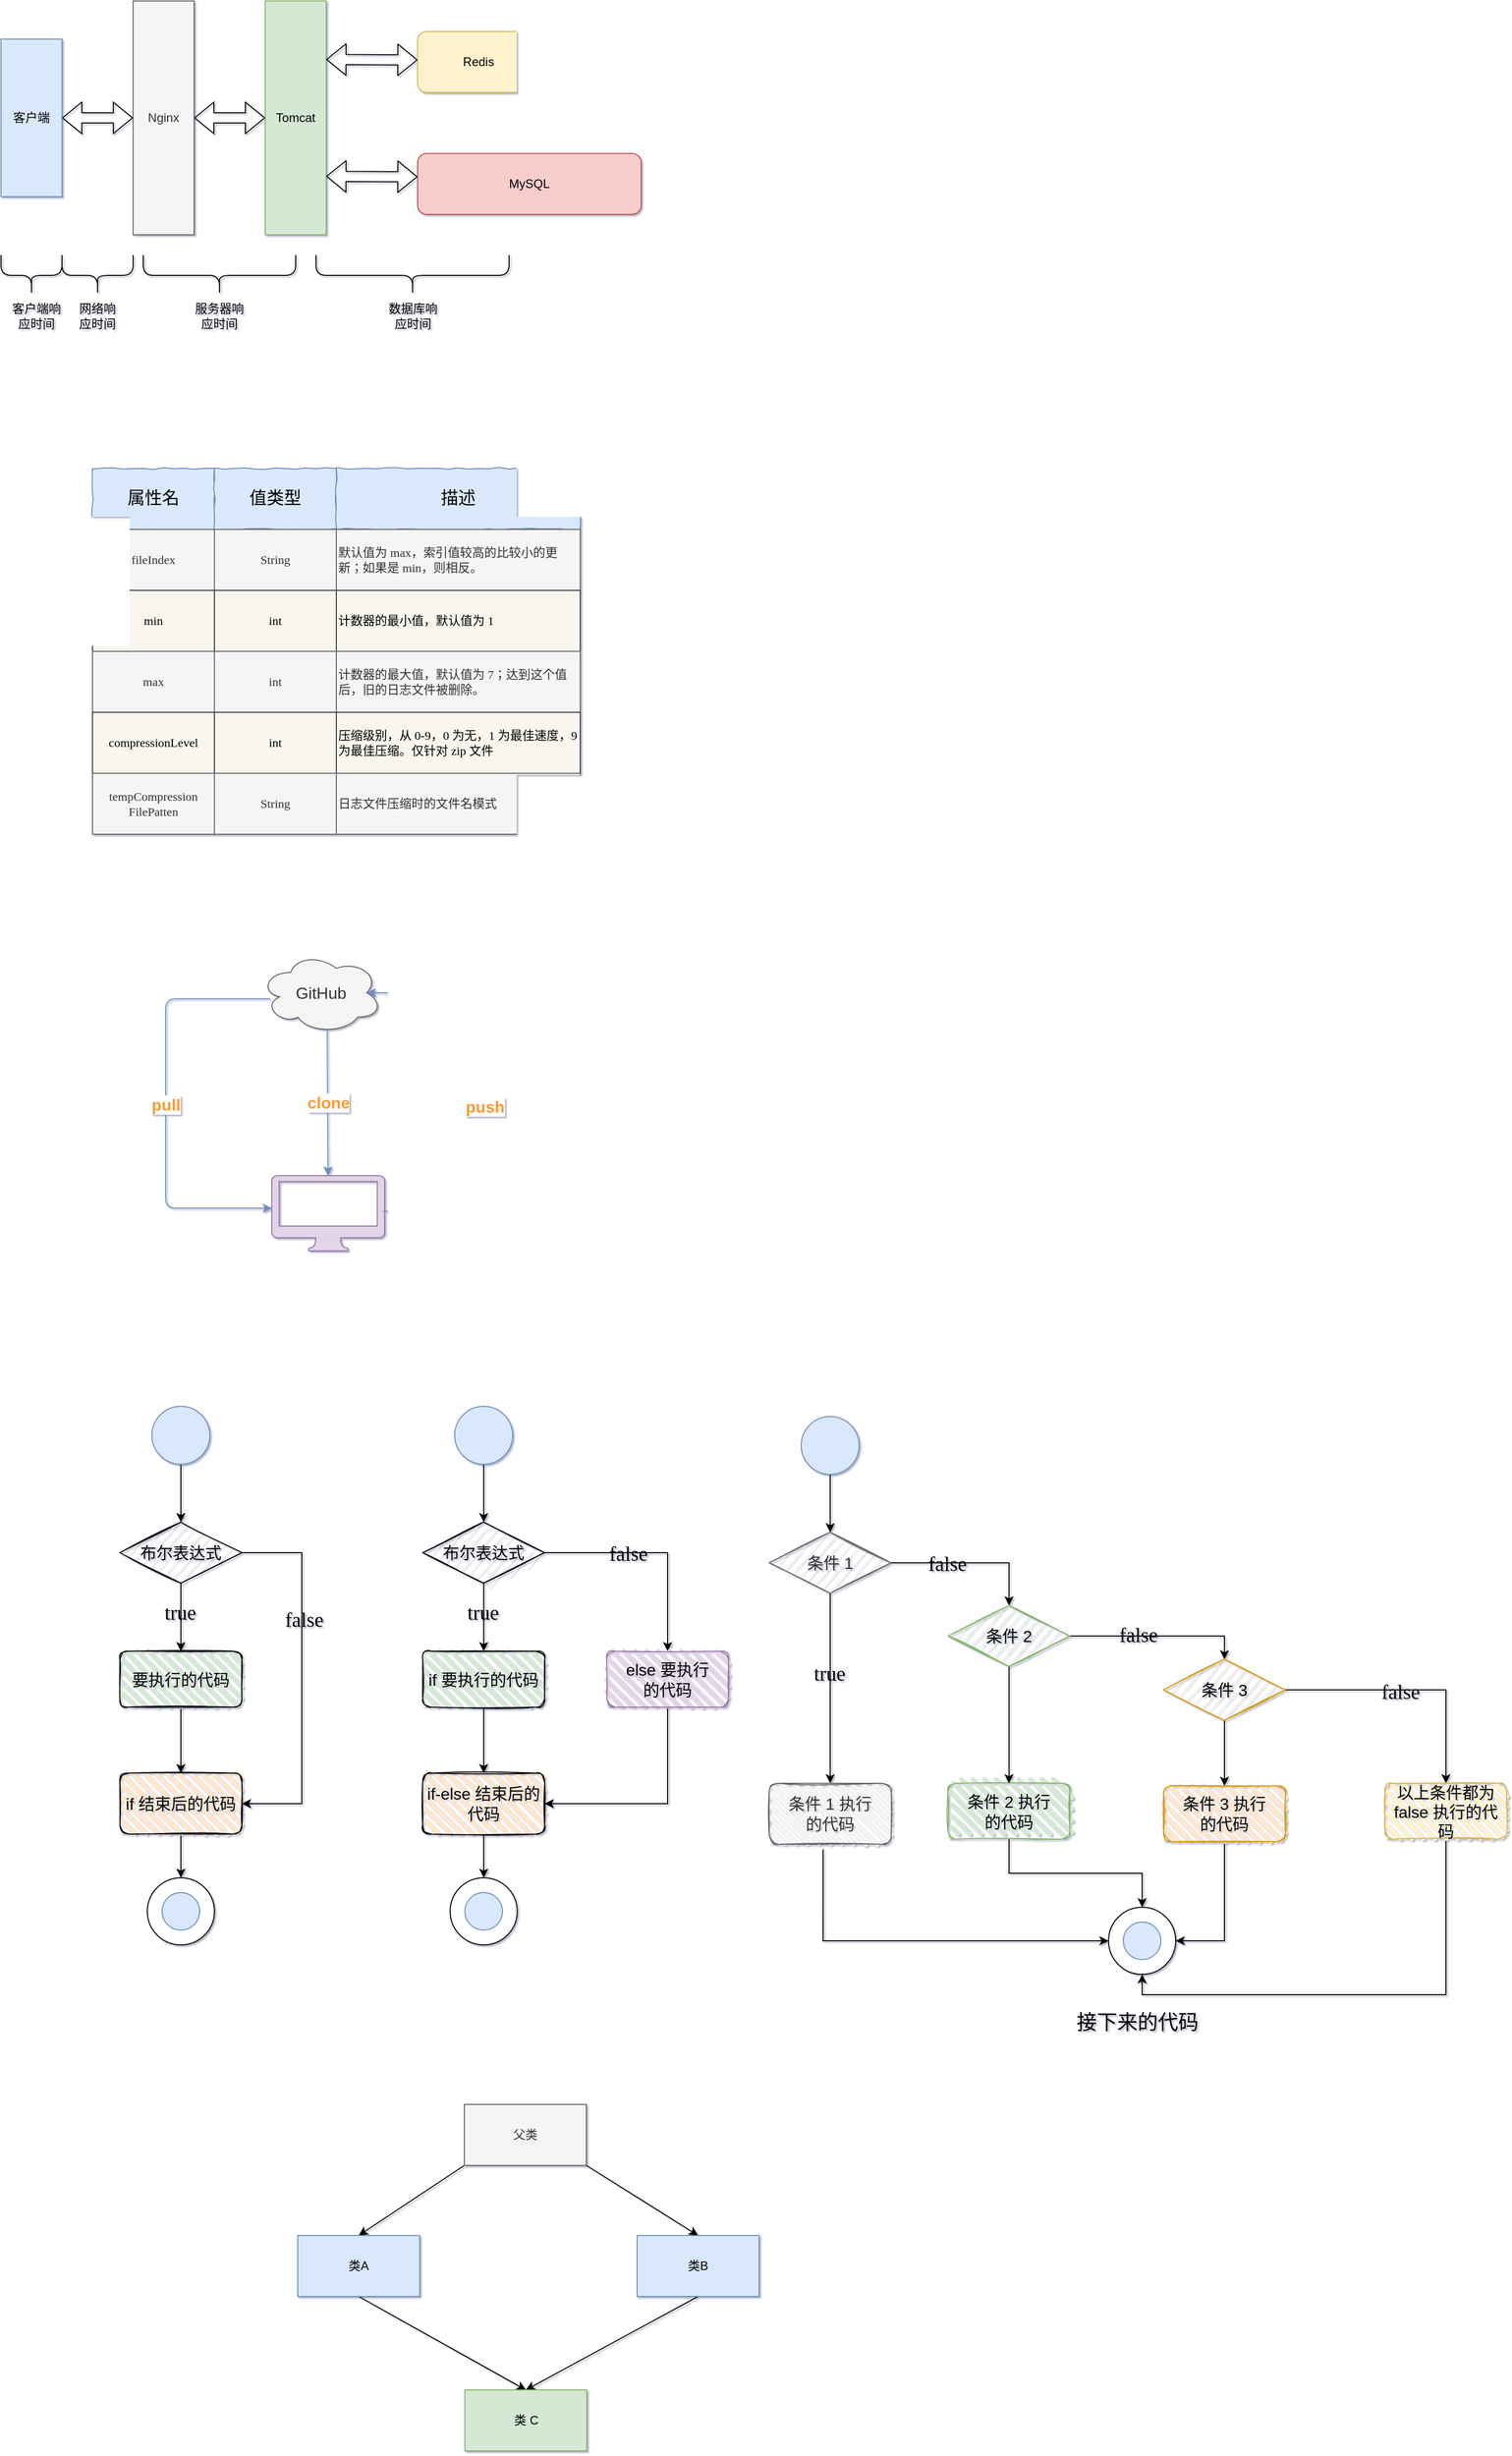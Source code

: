 <mxfile version="13.10.3" type="github" pages="2">
  <diagram id="diSPx6sxwbUCZ3BAV0dR" name="Page-1">
    <mxGraphModel dx="809" dy="812" grid="0" gridSize="10" guides="1" tooltips="1" connect="1" arrows="1" fold="1" page="0" pageScale="1" pageWidth="583" pageHeight="827" math="0" shadow="1">
      <root>
        <mxCell id="0" />
        <mxCell id="1" parent="0" />
        <mxCell id="1Xf8XIknH_fAtcvEAelX-21" style="edgeStyle=orthogonalEdgeStyle;shape=flexArrow;rounded=0;orthogonalLoop=1;jettySize=auto;html=1;exitX=1;exitY=0.5;exitDx=0;exitDy=0;entryX=0;entryY=0.5;entryDx=0;entryDy=0;startArrow=block;" parent="1" source="1Xf8XIknH_fAtcvEAelX-1" target="1Xf8XIknH_fAtcvEAelX-8" edge="1">
          <mxGeometry relative="1" as="geometry" />
        </mxCell>
        <mxCell id="1Xf8XIknH_fAtcvEAelX-1" value="客户端" style="rounded=0;whiteSpace=wrap;html=1;fillColor=#dae8fc;strokeColor=#6c8ebf;" parent="1" vertex="1">
          <mxGeometry x="10" y="267.5" width="60" height="155" as="geometry" />
        </mxCell>
        <mxCell id="1Xf8XIknH_fAtcvEAelX-22" style="edgeStyle=orthogonalEdgeStyle;shape=flexArrow;rounded=0;orthogonalLoop=1;jettySize=auto;html=1;entryX=0;entryY=0.5;entryDx=0;entryDy=0;startArrow=block;" parent="1" source="1Xf8XIknH_fAtcvEAelX-8" target="1Xf8XIknH_fAtcvEAelX-9" edge="1">
          <mxGeometry relative="1" as="geometry" />
        </mxCell>
        <mxCell id="1Xf8XIknH_fAtcvEAelX-8" value="Nginx" style="rounded=0;whiteSpace=wrap;html=1;fillColor=#f5f5f5;strokeColor=#666666;fontColor=#333333;" parent="1" vertex="1">
          <mxGeometry x="140" y="230" width="60" height="230" as="geometry" />
        </mxCell>
        <mxCell id="1Xf8XIknH_fAtcvEAelX-9" value="Tomcat" style="rounded=0;whiteSpace=wrap;html=1;fillColor=#d5e8d4;strokeColor=#82b366;" parent="1" vertex="1">
          <mxGeometry x="270" y="230" width="60" height="230" as="geometry" />
        </mxCell>
        <mxCell id="1Xf8XIknH_fAtcvEAelX-29" value="" style="shape=flexArrow;endArrow=classic;startArrow=classic;html=1;exitX=1;exitY=0.25;exitDx=0;exitDy=0;" parent="1" source="1Xf8XIknH_fAtcvEAelX-9" edge="1">
          <mxGeometry width="50" height="50" relative="1" as="geometry">
            <mxPoint x="350" y="300" as="sourcePoint" />
            <mxPoint x="420" y="288" as="targetPoint" />
          </mxGeometry>
        </mxCell>
        <mxCell id="1Xf8XIknH_fAtcvEAelX-30" value="Redis" style="rounded=1;whiteSpace=wrap;html=1;fillColor=#fff2cc;strokeColor=#d6b656;" parent="1" vertex="1">
          <mxGeometry x="420" y="260" width="120" height="60" as="geometry" />
        </mxCell>
        <mxCell id="1Xf8XIknH_fAtcvEAelX-31" value="" style="shape=flexArrow;endArrow=classic;startArrow=classic;html=1;exitX=1;exitY=0.75;exitDx=0;exitDy=0;" parent="1" source="1Xf8XIknH_fAtcvEAelX-9" edge="1">
          <mxGeometry width="50" height="50" relative="1" as="geometry">
            <mxPoint x="340" y="430" as="sourcePoint" />
            <mxPoint x="420" y="403" as="targetPoint" />
          </mxGeometry>
        </mxCell>
        <mxCell id="1Xf8XIknH_fAtcvEAelX-32" value="MySQL" style="rounded=1;whiteSpace=wrap;html=1;fillColor=#f8cecc;strokeColor=#b85450;" parent="1" vertex="1">
          <mxGeometry x="420" y="380" width="220" height="60" as="geometry" />
        </mxCell>
        <mxCell id="1Xf8XIknH_fAtcvEAelX-35" value="" style="shape=curlyBracket;whiteSpace=wrap;html=1;rounded=1;direction=north;" parent="1" vertex="1">
          <mxGeometry x="10" y="480" width="60" height="40" as="geometry" />
        </mxCell>
        <mxCell id="1Xf8XIknH_fAtcvEAelX-36" value="客户端响应时间" style="text;html=1;strokeColor=none;fillColor=none;align=center;verticalAlign=middle;whiteSpace=wrap;rounded=0;" parent="1" vertex="1">
          <mxGeometry x="20" y="530" width="50" height="20" as="geometry" />
        </mxCell>
        <mxCell id="1Xf8XIknH_fAtcvEAelX-38" value="" style="shape=curlyBracket;whiteSpace=wrap;html=1;rounded=1;direction=north;" parent="1" vertex="1">
          <mxGeometry x="70" y="480" width="70" height="40" as="geometry" />
        </mxCell>
        <mxCell id="1Xf8XIknH_fAtcvEAelX-39" value="网络响应时间" style="text;html=1;strokeColor=none;fillColor=none;align=center;verticalAlign=middle;whiteSpace=wrap;rounded=0;" parent="1" vertex="1">
          <mxGeometry x="85" y="530" width="40" height="20" as="geometry" />
        </mxCell>
        <mxCell id="1Xf8XIknH_fAtcvEAelX-40" value="" style="shape=curlyBracket;whiteSpace=wrap;html=1;rounded=1;direction=north;" parent="1" vertex="1">
          <mxGeometry x="150" y="480" width="150" height="40" as="geometry" />
        </mxCell>
        <mxCell id="1Xf8XIknH_fAtcvEAelX-41" value="服务器响应时间" style="text;html=1;strokeColor=none;fillColor=none;align=center;verticalAlign=middle;whiteSpace=wrap;rounded=0;" parent="1" vertex="1">
          <mxGeometry x="200" y="530" width="50" height="20" as="geometry" />
        </mxCell>
        <mxCell id="1Xf8XIknH_fAtcvEAelX-43" value="" style="shape=curlyBracket;whiteSpace=wrap;html=1;rounded=1;direction=north;" parent="1" vertex="1">
          <mxGeometry x="320" y="480" width="190" height="40" as="geometry" />
        </mxCell>
        <mxCell id="1Xf8XIknH_fAtcvEAelX-44" value="数据库响应时间" style="text;html=1;strokeColor=none;fillColor=none;align=center;verticalAlign=middle;whiteSpace=wrap;rounded=0;" parent="1" vertex="1">
          <mxGeometry x="387.5" y="530" width="55" height="20" as="geometry" />
        </mxCell>
        <mxCell id="rbrxd1Zm40ocYw3N6xHd-1" value="属性名" style="rounded=0;whiteSpace=wrap;html=1;fontSize=17;fillColor=#dae8fc;strokeColor=#6c8ebf;comic=1;" parent="1" vertex="1">
          <mxGeometry x="100" y="690" width="120" height="60" as="geometry" />
        </mxCell>
        <mxCell id="rbrxd1Zm40ocYw3N6xHd-2" value="值类型" style="rounded=0;whiteSpace=wrap;html=1;fontSize=17;fillColor=#dae8fc;strokeColor=#6c8ebf;comic=1;" parent="1" vertex="1">
          <mxGeometry x="220" y="690" width="120" height="60" as="geometry" />
        </mxCell>
        <mxCell id="rbrxd1Zm40ocYw3N6xHd-3" value="描述" style="rounded=0;whiteSpace=wrap;html=1;fontSize=17;fillColor=#dae8fc;strokeColor=#6c8ebf;comic=1;" parent="1" vertex="1">
          <mxGeometry x="340" y="690" width="240" height="60" as="geometry" />
        </mxCell>
        <mxCell id="rbrxd1Zm40ocYw3N6xHd-4" value="fileIndex" style="rounded=0;whiteSpace=wrap;html=1;fillColor=#f5f5f5;strokeColor=#666666;fontColor=#333333;fontFamily=Verdana;" parent="1" vertex="1">
          <mxGeometry x="100" y="750" width="120" height="60" as="geometry" />
        </mxCell>
        <mxCell id="rbrxd1Zm40ocYw3N6xHd-5" value="String" style="rounded=0;whiteSpace=wrap;html=1;fillColor=#f5f5f5;strokeColor=#666666;fontColor=#333333;fontFamily=Verdana;" parent="1" vertex="1">
          <mxGeometry x="220" y="750" width="120" height="60" as="geometry" />
        </mxCell>
        <mxCell id="rbrxd1Zm40ocYw3N6xHd-6" value="默认值为 max，索引值较高的比较小的更新；如果是 min，则相反。" style="rounded=0;whiteSpace=wrap;html=1;align=left;fillColor=#f5f5f5;strokeColor=#666666;fontColor=#333333;fontFamily=Verdana;" parent="1" vertex="1">
          <mxGeometry x="340" y="750" width="240" height="60" as="geometry" />
        </mxCell>
        <mxCell id="rbrxd1Zm40ocYw3N6xHd-7" value="min" style="rounded=0;whiteSpace=wrap;html=1;fontSize=12;fontFamily=Verdana;fillColor=#f9f7ed;strokeColor=#36393d;" parent="1" vertex="1">
          <mxGeometry x="100" y="810" width="120" height="60" as="geometry" />
        </mxCell>
        <mxCell id="rbrxd1Zm40ocYw3N6xHd-8" value="int" style="rounded=0;whiteSpace=wrap;html=1;fontSize=12;fontFamily=Verdana;fillColor=#f9f7ed;strokeColor=#36393d;" parent="1" vertex="1">
          <mxGeometry x="220" y="810" width="120" height="60" as="geometry" />
        </mxCell>
        <mxCell id="rbrxd1Zm40ocYw3N6xHd-9" value="计数器的最小值，默认值为 1" style="rounded=0;whiteSpace=wrap;html=1;align=left;fontSize=12;fontFamily=Verdana;fillColor=#f9f7ed;strokeColor=#36393d;" parent="1" vertex="1">
          <mxGeometry x="340" y="810" width="240" height="60" as="geometry" />
        </mxCell>
        <mxCell id="rbrxd1Zm40ocYw3N6xHd-10" value="max" style="rounded=0;whiteSpace=wrap;html=1;fillColor=#f5f5f5;strokeColor=#666666;fontColor=#333333;fontSize=12;fontFamily=Verdana;" parent="1" vertex="1">
          <mxGeometry x="100" y="870" width="120" height="60" as="geometry" />
        </mxCell>
        <mxCell id="rbrxd1Zm40ocYw3N6xHd-11" value="compressionLevel" style="rounded=0;whiteSpace=wrap;html=1;fontSize=12;fontFamily=Verdana;fillColor=#f9f7ed;strokeColor=#36393d;" parent="1" vertex="1">
          <mxGeometry x="100" y="930" width="120" height="60" as="geometry" />
        </mxCell>
        <mxCell id="rbrxd1Zm40ocYw3N6xHd-12" value="tempCompression&lt;br style=&quot;font-size: 12px;&quot;&gt;FilePatten" style="rounded=0;whiteSpace=wrap;html=1;align=center;fillColor=#f5f5f5;strokeColor=#666666;fontColor=#333333;fontSize=12;fontFamily=Verdana;" parent="1" vertex="1">
          <mxGeometry x="100" y="990" width="120" height="60" as="geometry" />
        </mxCell>
        <mxCell id="rbrxd1Zm40ocYw3N6xHd-13" value="int" style="rounded=0;whiteSpace=wrap;html=1;fillColor=#f5f5f5;strokeColor=#666666;fontColor=#333333;fontSize=12;fontFamily=Verdana;" parent="1" vertex="1">
          <mxGeometry x="220" y="870" width="120" height="60" as="geometry" />
        </mxCell>
        <mxCell id="rbrxd1Zm40ocYw3N6xHd-14" value="int" style="rounded=0;whiteSpace=wrap;html=1;fontSize=12;fontFamily=Verdana;fillColor=#f9f7ed;strokeColor=#36393d;" parent="1" vertex="1">
          <mxGeometry x="220" y="930" width="120" height="60" as="geometry" />
        </mxCell>
        <mxCell id="rbrxd1Zm40ocYw3N6xHd-15" value="String" style="rounded=0;whiteSpace=wrap;html=1;fillColor=#f5f5f5;strokeColor=#666666;fontColor=#333333;fontSize=12;fontFamily=Verdana;" parent="1" vertex="1">
          <mxGeometry x="220" y="990" width="120" height="60" as="geometry" />
        </mxCell>
        <mxCell id="rbrxd1Zm40ocYw3N6xHd-16" value="计数器的最大值，默认值为 7；达到这个值后，旧的日志文件被删除。" style="rounded=0;whiteSpace=wrap;html=1;align=left;fillColor=#f5f5f5;strokeColor=#666666;fontColor=#333333;fontSize=12;fontFamily=Verdana;" parent="1" vertex="1">
          <mxGeometry x="340" y="870" width="240" height="60" as="geometry" />
        </mxCell>
        <mxCell id="rbrxd1Zm40ocYw3N6xHd-17" value="压缩级别，从 0-9，0 为无，1 为最佳速度，9 为最佳压缩。仅针对 zip 文件" style="rounded=0;whiteSpace=wrap;html=1;align=left;fontSize=12;fontFamily=Verdana;fillColor=#f9f7ed;strokeColor=#36393d;" parent="1" vertex="1">
          <mxGeometry x="340" y="930" width="240" height="60" as="geometry" />
        </mxCell>
        <mxCell id="rbrxd1Zm40ocYw3N6xHd-18" value="日志文件压缩时的文件名模式" style="rounded=0;whiteSpace=wrap;html=1;align=left;fillColor=#f5f5f5;strokeColor=#666666;fontColor=#333333;fontSize=12;fontFamily=Verdana;" parent="1" vertex="1">
          <mxGeometry x="340" y="990" width="240" height="60" as="geometry" />
        </mxCell>
        <mxCell id="RKml3W5jO_ZEPc0W99SS-1" value="GitHub" style="ellipse;shape=cloud;whiteSpace=wrap;html=1;fillColor=#f5f5f5;strokeColor=#666666;fontColor=#333333;fontSize=16;" parent="1" vertex="1">
          <mxGeometry x="265" y="1166" width="120" height="80" as="geometry" />
        </mxCell>
        <mxCell id="RKml3W5jO_ZEPc0W99SS-4" value="" style="pointerEvents=1;shadow=0;dashed=0;html=1;strokeColor=#9673a6;fillColor=#e1d5e7;labelPosition=center;verticalLabelPosition=bottom;verticalAlign=top;outlineConnect=0;align=center;shape=mxgraph.office.devices.mac_client;fontSize=16;" parent="1" vertex="1">
          <mxGeometry x="276.5" y="1386" width="111" height="74" as="geometry" />
        </mxCell>
        <mxCell id="RKml3W5jO_ZEPc0W99SS-5" value="" style="endArrow=classic;html=1;exitX=0.55;exitY=0.95;exitDx=0;exitDy=0;exitPerimeter=0;fillColor=#dae8fc;strokeColor=#6c8ebf;fontSize=16;" parent="1" source="RKml3W5jO_ZEPc0W99SS-1" target="RKml3W5jO_ZEPc0W99SS-4" edge="1">
          <mxGeometry relative="1" as="geometry">
            <mxPoint x="326" y="1274" as="sourcePoint" />
            <mxPoint x="426" y="1274" as="targetPoint" />
          </mxGeometry>
        </mxCell>
        <mxCell id="RKml3W5jO_ZEPc0W99SS-6" value="clone" style="edgeLabel;resizable=0;html=1;align=center;verticalAlign=middle;fontSize=16;fontStyle=1;fontColor=#FF9933;" parent="RKml3W5jO_ZEPc0W99SS-5" connectable="0" vertex="1">
          <mxGeometry relative="1" as="geometry" />
        </mxCell>
        <mxCell id="RKml3W5jO_ZEPc0W99SS-8" value="" style="endArrow=classic;html=1;entryX=0.875;entryY=0.5;entryDx=0;entryDy=0;entryPerimeter=0;edgeStyle=orthogonalEdgeStyle;fillColor=#dae8fc;strokeColor=#6c8ebf;fontSize=16;" parent="1" target="RKml3W5jO_ZEPc0W99SS-1" edge="1">
          <mxGeometry relative="1" as="geometry">
            <mxPoint x="386" y="1421" as="sourcePoint" />
            <mxPoint x="486" y="1421" as="targetPoint" />
            <Array as="points">
              <mxPoint x="485" y="1421" />
              <mxPoint x="485" y="1206" />
            </Array>
          </mxGeometry>
        </mxCell>
        <mxCell id="RKml3W5jO_ZEPc0W99SS-9" value="push" style="edgeLabel;resizable=0;align=center;verticalAlign=middle;fontSize=16;fontStyle=1;fontColor=#FF9933;html=1;comic=0;" parent="RKml3W5jO_ZEPc0W99SS-8" connectable="0" vertex="1">
          <mxGeometry relative="1" as="geometry">
            <mxPoint x="1" y="12" as="offset" />
          </mxGeometry>
        </mxCell>
        <mxCell id="RKml3W5jO_ZEPc0W99SS-10" value="" style="endArrow=classic;html=1;exitX=0.083;exitY=0.575;exitDx=0;exitDy=0;exitPerimeter=0;edgeStyle=orthogonalEdgeStyle;fillColor=#dae8fc;strokeColor=#6c8ebf;fontSize=16;" parent="1" source="RKml3W5jO_ZEPc0W99SS-1" target="RKml3W5jO_ZEPc0W99SS-4" edge="1">
          <mxGeometry relative="1" as="geometry">
            <mxPoint x="157" y="1254" as="sourcePoint" />
            <mxPoint x="262" y="1423" as="targetPoint" />
            <Array as="points">
              <mxPoint x="172" y="1212" />
              <mxPoint x="172" y="1418" />
            </Array>
          </mxGeometry>
        </mxCell>
        <mxCell id="RKml3W5jO_ZEPc0W99SS-11" value="pull" style="edgeLabel;resizable=0;html=1;align=center;verticalAlign=middle;fontSize=16;fontStyle=1;fontColor=#FF9933;" parent="RKml3W5jO_ZEPc0W99SS-10" connectable="0" vertex="1">
          <mxGeometry relative="1" as="geometry" />
        </mxCell>
        <mxCell id="RKml3W5jO_ZEPc0W99SS-21" style="edgeStyle=orthogonalEdgeStyle;rounded=0;orthogonalLoop=1;jettySize=auto;html=1;exitX=1;exitY=0.5;exitDx=0;exitDy=0;entryX=1;entryY=0.5;entryDx=0;entryDy=0;fontSize=16;fontColor=#000000;" parent="1" source="RKml3W5jO_ZEPc0W99SS-13" target="RKml3W5jO_ZEPc0W99SS-15" edge="1">
          <mxGeometry relative="1" as="geometry">
            <Array as="points">
              <mxPoint x="306" y="1757" />
              <mxPoint x="306" y="2004" />
            </Array>
          </mxGeometry>
        </mxCell>
        <mxCell id="RKml3W5jO_ZEPc0W99SS-26" value="false" style="edgeLabel;html=1;align=center;verticalAlign=middle;resizable=0;points=[];fontSize=20;fontColor=#000000;labelBackgroundColor=none;fontFamily=Comic Sans MS;" parent="RKml3W5jO_ZEPc0W99SS-21" vertex="1" connectable="0">
          <mxGeometry x="-0.189" y="-1" relative="1" as="geometry">
            <mxPoint x="3" y="-24" as="offset" />
          </mxGeometry>
        </mxCell>
        <mxCell id="RKml3W5jO_ZEPc0W99SS-22" style="edgeStyle=orthogonalEdgeStyle;rounded=0;orthogonalLoop=1;jettySize=auto;html=1;exitX=0.5;exitY=1;exitDx=0;exitDy=0;entryX=0.5;entryY=0;entryDx=0;entryDy=0;fontSize=16;fontColor=#000000;" parent="1" source="RKml3W5jO_ZEPc0W99SS-13" target="RKml3W5jO_ZEPc0W99SS-14" edge="1">
          <mxGeometry relative="1" as="geometry" />
        </mxCell>
        <mxCell id="RKml3W5jO_ZEPc0W99SS-25" value="true" style="edgeLabel;html=1;align=center;verticalAlign=middle;resizable=0;points=[];fontSize=20;labelBackgroundColor=none;comic=0;fontFamily=Comic Sans MS;" parent="RKml3W5jO_ZEPc0W99SS-22" vertex="1" connectable="0">
          <mxGeometry x="-0.164" y="-1" relative="1" as="geometry">
            <mxPoint as="offset" />
          </mxGeometry>
        </mxCell>
        <mxCell id="RKml3W5jO_ZEPc0W99SS-13" value="布尔表达式" style="rhombus;whiteSpace=wrap;html=1;strokeWidth=1;fillWeight=-1;hachureGap=8;fillStyle=auto;fillColor=#f5f5f5;sketch=1;labelBackgroundColor=none;comic=0;fontSize=16;" parent="1" vertex="1">
          <mxGeometry x="127" y="1727" width="120" height="60" as="geometry" />
        </mxCell>
        <mxCell id="RKml3W5jO_ZEPc0W99SS-23" style="edgeStyle=orthogonalEdgeStyle;rounded=0;orthogonalLoop=1;jettySize=auto;html=1;entryX=0.5;entryY=0;entryDx=0;entryDy=0;fontSize=16;fontColor=#000000;" parent="1" source="RKml3W5jO_ZEPc0W99SS-14" target="RKml3W5jO_ZEPc0W99SS-15" edge="1">
          <mxGeometry relative="1" as="geometry" />
        </mxCell>
        <mxCell id="RKml3W5jO_ZEPc0W99SS-14" value="要执行的代码" style="rounded=1;whiteSpace=wrap;html=1;strokeWidth=1;fillWeight=4;hachureGap=8;hachureAngle=45;fillColor=#d5e8d4;sketch=1;labelBackgroundColor=none;comic=0;fontSize=16;" parent="1" vertex="1">
          <mxGeometry x="127" y="1854" width="120" height="55" as="geometry" />
        </mxCell>
        <mxCell id="RKml3W5jO_ZEPc0W99SS-24" style="edgeStyle=orthogonalEdgeStyle;rounded=0;orthogonalLoop=1;jettySize=auto;html=1;exitX=0.5;exitY=1;exitDx=0;exitDy=0;entryX=0.5;entryY=0;entryDx=0;entryDy=0;fontSize=16;fontColor=#000000;" parent="1" source="RKml3W5jO_ZEPc0W99SS-15" target="RKml3W5jO_ZEPc0W99SS-18" edge="1">
          <mxGeometry relative="1" as="geometry" />
        </mxCell>
        <mxCell id="RKml3W5jO_ZEPc0W99SS-15" value="if 结束后的代码" style="rounded=1;whiteSpace=wrap;html=1;strokeWidth=1;fillWeight=4;hachureGap=8;hachureAngle=45;fillColor=#ffe6cc;sketch=1;labelBackgroundColor=none;comic=0;fontSize=16;" parent="1" vertex="1">
          <mxGeometry x="127" y="1974" width="120" height="60" as="geometry" />
        </mxCell>
        <mxCell id="RKml3W5jO_ZEPc0W99SS-20" style="edgeStyle=orthogonalEdgeStyle;rounded=0;orthogonalLoop=1;jettySize=auto;html=1;entryX=0.5;entryY=0;entryDx=0;entryDy=0;fontSize=16;fontColor=#000000;" parent="1" source="RKml3W5jO_ZEPc0W99SS-17" target="RKml3W5jO_ZEPc0W99SS-13" edge="1">
          <mxGeometry relative="1" as="geometry" />
        </mxCell>
        <mxCell id="RKml3W5jO_ZEPc0W99SS-17" value="" style="ellipse;whiteSpace=wrap;html=1;aspect=fixed;labelBackgroundColor=#FFF2CC;comic=0;fontSize=16;fillColor=#dae8fc;strokeColor=#6c8ebf;" parent="1" vertex="1">
          <mxGeometry x="158.5" y="1613" width="57" height="57" as="geometry" />
        </mxCell>
        <mxCell id="RKml3W5jO_ZEPc0W99SS-18" value="" style="ellipse;whiteSpace=wrap;html=1;aspect=fixed;labelBackgroundColor=#FFF2CC;comic=0;fontSize=16;fontColor=#FF9933;" parent="1" vertex="1">
          <mxGeometry x="154" y="2077" width="66" height="66" as="geometry" />
        </mxCell>
        <mxCell id="RKml3W5jO_ZEPc0W99SS-19" value="" style="ellipse;whiteSpace=wrap;html=1;aspect=fixed;labelBackgroundColor=#FFF2CC;comic=0;fontSize=16;fillColor=#dae8fc;strokeColor=#6c8ebf;" parent="1" vertex="1">
          <mxGeometry x="168.5" y="2091.5" width="37" height="37" as="geometry" />
        </mxCell>
        <mxCell id="RKml3W5jO_ZEPc0W99SS-29" style="edgeStyle=orthogonalEdgeStyle;rounded=0;orthogonalLoop=1;jettySize=auto;html=1;exitX=0.5;exitY=1;exitDx=0;exitDy=0;entryX=0.5;entryY=0;entryDx=0;entryDy=0;fontSize=16;fontColor=#000000;" parent="1" source="RKml3W5jO_ZEPc0W99SS-31" target="RKml3W5jO_ZEPc0W99SS-33" edge="1">
          <mxGeometry relative="1" as="geometry" />
        </mxCell>
        <mxCell id="RKml3W5jO_ZEPc0W99SS-30" value="true" style="edgeLabel;html=1;align=center;verticalAlign=middle;resizable=0;points=[];fontSize=20;labelBackgroundColor=none;comic=0;fontFamily=Comic Sans MS;" parent="RKml3W5jO_ZEPc0W99SS-29" vertex="1" connectable="0">
          <mxGeometry x="-0.164" y="-1" relative="1" as="geometry">
            <mxPoint as="offset" />
          </mxGeometry>
        </mxCell>
        <mxCell id="RKml3W5jO_ZEPc0W99SS-41" style="edgeStyle=orthogonalEdgeStyle;rounded=0;orthogonalLoop=1;jettySize=auto;html=1;entryX=0.5;entryY=0;entryDx=0;entryDy=0;fontFamily=Comic Sans MS;fontSize=20;fontColor=#000000;" parent="1" source="RKml3W5jO_ZEPc0W99SS-31" target="RKml3W5jO_ZEPc0W99SS-40" edge="1">
          <mxGeometry relative="1" as="geometry">
            <Array as="points">
              <mxPoint x="666" y="1757" />
            </Array>
          </mxGeometry>
        </mxCell>
        <mxCell id="RKml3W5jO_ZEPc0W99SS-43" value="false" style="edgeLabel;html=1;align=center;verticalAlign=middle;resizable=0;points=[];fontSize=20;fontFamily=Comic Sans MS;fontColor=#000000;labelBackgroundColor=none;" parent="RKml3W5jO_ZEPc0W99SS-41" vertex="1" connectable="0">
          <mxGeometry x="-0.248" relative="1" as="geometry">
            <mxPoint as="offset" />
          </mxGeometry>
        </mxCell>
        <mxCell id="RKml3W5jO_ZEPc0W99SS-31" value="布尔表达式" style="rhombus;whiteSpace=wrap;html=1;strokeWidth=1;fillWeight=-1;hachureGap=8;fillStyle=auto;fillColor=#f5f5f5;sketch=1;labelBackgroundColor=none;comic=0;fontSize=16;" parent="1" vertex="1">
          <mxGeometry x="425" y="1727" width="120" height="60" as="geometry" />
        </mxCell>
        <mxCell id="RKml3W5jO_ZEPc0W99SS-32" style="edgeStyle=orthogonalEdgeStyle;rounded=0;orthogonalLoop=1;jettySize=auto;html=1;entryX=0.5;entryY=0;entryDx=0;entryDy=0;fontSize=16;fontColor=#000000;" parent="1" source="RKml3W5jO_ZEPc0W99SS-33" target="RKml3W5jO_ZEPc0W99SS-35" edge="1">
          <mxGeometry relative="1" as="geometry" />
        </mxCell>
        <mxCell id="RKml3W5jO_ZEPc0W99SS-33" value="if 要执行的代码" style="rounded=1;whiteSpace=wrap;html=1;strokeWidth=1;fillWeight=4;hachureGap=8;hachureAngle=45;fillColor=#d5e8d4;sketch=1;labelBackgroundColor=none;comic=0;fontSize=16;" parent="1" vertex="1">
          <mxGeometry x="425" y="1854" width="120" height="55" as="geometry" />
        </mxCell>
        <mxCell id="RKml3W5jO_ZEPc0W99SS-34" style="edgeStyle=orthogonalEdgeStyle;rounded=0;orthogonalLoop=1;jettySize=auto;html=1;exitX=0.5;exitY=1;exitDx=0;exitDy=0;entryX=0.5;entryY=0;entryDx=0;entryDy=0;fontSize=16;fontColor=#000000;" parent="1" source="RKml3W5jO_ZEPc0W99SS-35" target="RKml3W5jO_ZEPc0W99SS-38" edge="1">
          <mxGeometry relative="1" as="geometry" />
        </mxCell>
        <mxCell id="RKml3W5jO_ZEPc0W99SS-35" value="if-else 结束后的代码" style="rounded=1;whiteSpace=wrap;html=1;strokeWidth=1;fillWeight=4;hachureGap=8;hachureAngle=45;fillColor=#ffe6cc;sketch=1;labelBackgroundColor=none;comic=0;fontSize=16;" parent="1" vertex="1">
          <mxGeometry x="425" y="1974" width="120" height="60" as="geometry" />
        </mxCell>
        <mxCell id="RKml3W5jO_ZEPc0W99SS-36" style="edgeStyle=orthogonalEdgeStyle;rounded=0;orthogonalLoop=1;jettySize=auto;html=1;entryX=0.5;entryY=0;entryDx=0;entryDy=0;fontSize=16;fontColor=#000000;" parent="1" source="RKml3W5jO_ZEPc0W99SS-37" target="RKml3W5jO_ZEPc0W99SS-31" edge="1">
          <mxGeometry relative="1" as="geometry" />
        </mxCell>
        <mxCell id="RKml3W5jO_ZEPc0W99SS-37" value="" style="ellipse;whiteSpace=wrap;html=1;aspect=fixed;labelBackgroundColor=#FFF2CC;comic=0;fontSize=16;fillColor=#dae8fc;strokeColor=#6c8ebf;" parent="1" vertex="1">
          <mxGeometry x="456.5" y="1613" width="57" height="57" as="geometry" />
        </mxCell>
        <mxCell id="RKml3W5jO_ZEPc0W99SS-38" value="" style="ellipse;whiteSpace=wrap;html=1;aspect=fixed;labelBackgroundColor=#FFF2CC;comic=0;fontSize=16;fontColor=#FF9933;" parent="1" vertex="1">
          <mxGeometry x="452" y="2077" width="66" height="66" as="geometry" />
        </mxCell>
        <mxCell id="RKml3W5jO_ZEPc0W99SS-39" value="" style="ellipse;whiteSpace=wrap;html=1;aspect=fixed;labelBackgroundColor=#FFF2CC;comic=0;fontSize=16;fillColor=#dae8fc;strokeColor=#6c8ebf;" parent="1" vertex="1">
          <mxGeometry x="466.5" y="2091.5" width="37" height="37" as="geometry" />
        </mxCell>
        <mxCell id="RKml3W5jO_ZEPc0W99SS-42" style="edgeStyle=orthogonalEdgeStyle;rounded=0;orthogonalLoop=1;jettySize=auto;html=1;entryX=1;entryY=0.5;entryDx=0;entryDy=0;fontFamily=Comic Sans MS;fontSize=20;fontColor=#000000;" parent="1" source="RKml3W5jO_ZEPc0W99SS-40" target="RKml3W5jO_ZEPc0W99SS-35" edge="1">
          <mxGeometry relative="1" as="geometry">
            <Array as="points">
              <mxPoint x="666" y="2004" />
            </Array>
          </mxGeometry>
        </mxCell>
        <mxCell id="RKml3W5jO_ZEPc0W99SS-40" value="else 要执行&lt;br&gt;的代码" style="rounded=1;whiteSpace=wrap;html=1;strokeWidth=1;fillWeight=4;hachureGap=8;hachureAngle=45;fillColor=#e1d5e7;sketch=1;labelBackgroundColor=none;comic=0;fontSize=16;strokeColor=#9673a6;" parent="1" vertex="1">
          <mxGeometry x="606" y="1854" width="120" height="55" as="geometry" />
        </mxCell>
        <mxCell id="RKml3W5jO_ZEPc0W99SS-44" style="edgeStyle=orthogonalEdgeStyle;rounded=0;orthogonalLoop=1;jettySize=auto;html=1;exitX=0.5;exitY=1;exitDx=0;exitDy=0;fontSize=16;fontColor=#000000;" parent="1" source="RKml3W5jO_ZEPc0W99SS-48" target="RKml3W5jO_ZEPc0W99SS-52" edge="1">
          <mxGeometry relative="1" as="geometry">
            <mxPoint x="826" y="1864" as="targetPoint" />
          </mxGeometry>
        </mxCell>
        <mxCell id="RKml3W5jO_ZEPc0W99SS-45" value="true" style="edgeLabel;html=1;align=center;verticalAlign=middle;resizable=0;points=[];fontSize=20;labelBackgroundColor=none;comic=0;fontFamily=Comic Sans MS;" parent="RKml3W5jO_ZEPc0W99SS-44" vertex="1" connectable="0">
          <mxGeometry x="-0.164" y="-1" relative="1" as="geometry">
            <mxPoint as="offset" />
          </mxGeometry>
        </mxCell>
        <mxCell id="RKml3W5jO_ZEPc0W99SS-63" style="edgeStyle=orthogonalEdgeStyle;rounded=0;orthogonalLoop=1;jettySize=auto;html=1;entryX=0.5;entryY=0;entryDx=0;entryDy=0;fontFamily=Comic Sans MS;fontSize=20;fontColor=#000000;" parent="1" source="RKml3W5jO_ZEPc0W99SS-48" target="RKml3W5jO_ZEPc0W99SS-59" edge="1">
          <mxGeometry relative="1" as="geometry" />
        </mxCell>
        <mxCell id="RKml3W5jO_ZEPc0W99SS-74" value="false" style="edgeLabel;html=1;align=center;verticalAlign=middle;resizable=0;points=[];fontSize=20;fontFamily=Comic Sans MS;fontColor=#000000;labelBackgroundColor=none;" parent="RKml3W5jO_ZEPc0W99SS-63" vertex="1" connectable="0">
          <mxGeometry x="-0.304" relative="1" as="geometry">
            <mxPoint as="offset" />
          </mxGeometry>
        </mxCell>
        <mxCell id="RKml3W5jO_ZEPc0W99SS-48" value="条件 1" style="rhombus;whiteSpace=wrap;html=1;strokeWidth=1;fillWeight=-1;hachureGap=8;fillStyle=auto;fillColor=#f5f5f5;sketch=1;labelBackgroundColor=none;comic=0;fontSize=16;strokeColor=#666666;fontColor=#333333;" parent="1" vertex="1">
          <mxGeometry x="766" y="1737" width="120" height="60" as="geometry" />
        </mxCell>
        <mxCell id="RKml3W5jO_ZEPc0W99SS-70" style="edgeStyle=orthogonalEdgeStyle;rounded=0;orthogonalLoop=1;jettySize=auto;html=1;entryX=0;entryY=0.5;entryDx=0;entryDy=0;fontFamily=Comic Sans MS;fontSize=20;fontColor=#000000;exitX=0.442;exitY=1.083;exitDx=0;exitDy=0;exitPerimeter=0;" parent="1" source="RKml3W5jO_ZEPc0W99SS-52" target="RKml3W5jO_ZEPc0W99SS-55" edge="1">
          <mxGeometry relative="1" as="geometry">
            <Array as="points">
              <mxPoint x="819" y="2139" />
            </Array>
          </mxGeometry>
        </mxCell>
        <mxCell id="RKml3W5jO_ZEPc0W99SS-52" value="条件 1 执行&lt;br&gt;的代码" style="rounded=1;whiteSpace=wrap;html=1;strokeWidth=1;fillWeight=4;hachureGap=8;hachureAngle=45;fillColor=#f5f5f5;sketch=1;labelBackgroundColor=none;comic=0;fontSize=16;strokeColor=#666666;fontColor=#333333;" parent="1" vertex="1">
          <mxGeometry x="766" y="1984" width="120" height="60" as="geometry" />
        </mxCell>
        <mxCell id="RKml3W5jO_ZEPc0W99SS-53" style="edgeStyle=orthogonalEdgeStyle;rounded=0;orthogonalLoop=1;jettySize=auto;html=1;entryX=0.5;entryY=0;entryDx=0;entryDy=0;fontSize=16;fontColor=#000000;" parent="1" source="RKml3W5jO_ZEPc0W99SS-54" target="RKml3W5jO_ZEPc0W99SS-48" edge="1">
          <mxGeometry relative="1" as="geometry" />
        </mxCell>
        <mxCell id="RKml3W5jO_ZEPc0W99SS-54" value="" style="ellipse;whiteSpace=wrap;html=1;aspect=fixed;labelBackgroundColor=#FFF2CC;comic=0;fontSize=16;fillColor=#dae8fc;strokeColor=#6c8ebf;" parent="1" vertex="1">
          <mxGeometry x="797.5" y="1623" width="57" height="57" as="geometry" />
        </mxCell>
        <mxCell id="RKml3W5jO_ZEPc0W99SS-55" value="" style="ellipse;whiteSpace=wrap;html=1;aspect=fixed;labelBackgroundColor=#FFF2CC;comic=0;fontSize=16;fontColor=#FF9933;" parent="1" vertex="1">
          <mxGeometry x="1100" y="2106" width="66" height="66" as="geometry" />
        </mxCell>
        <mxCell id="RKml3W5jO_ZEPc0W99SS-56" value="" style="ellipse;whiteSpace=wrap;html=1;aspect=fixed;labelBackgroundColor=#FFF2CC;comic=0;fontSize=16;fillColor=#dae8fc;strokeColor=#6c8ebf;" parent="1" vertex="1">
          <mxGeometry x="1114.5" y="2120.5" width="37" height="37" as="geometry" />
        </mxCell>
        <mxCell id="RKml3W5jO_ZEPc0W99SS-68" style="edgeStyle=orthogonalEdgeStyle;rounded=0;orthogonalLoop=1;jettySize=auto;html=1;entryX=0.5;entryY=0;entryDx=0;entryDy=0;fontFamily=Comic Sans MS;fontSize=20;fontColor=#000000;exitX=0.5;exitY=1;exitDx=0;exitDy=0;" parent="1" source="RKml3W5jO_ZEPc0W99SS-58" target="RKml3W5jO_ZEPc0W99SS-55" edge="1">
          <mxGeometry relative="1" as="geometry" />
        </mxCell>
        <mxCell id="RKml3W5jO_ZEPc0W99SS-58" value="条件 2 执行&lt;br&gt;的代码" style="rounded=1;whiteSpace=wrap;html=1;strokeWidth=1;fillWeight=4;hachureGap=8;hachureAngle=45;fillColor=#d5e8d4;sketch=1;labelBackgroundColor=none;comic=0;fontSize=16;strokeColor=#82b366;" parent="1" vertex="1">
          <mxGeometry x="942" y="1984" width="120" height="55" as="geometry" />
        </mxCell>
        <mxCell id="RKml3W5jO_ZEPc0W99SS-64" style="edgeStyle=orthogonalEdgeStyle;rounded=0;orthogonalLoop=1;jettySize=auto;html=1;entryX=0.5;entryY=0;entryDx=0;entryDy=0;fontFamily=Comic Sans MS;fontSize=20;fontColor=#000000;" parent="1" source="RKml3W5jO_ZEPc0W99SS-59" target="RKml3W5jO_ZEPc0W99SS-60" edge="1">
          <mxGeometry relative="1" as="geometry" />
        </mxCell>
        <mxCell id="RKml3W5jO_ZEPc0W99SS-73" value="false" style="edgeLabel;html=1;align=center;verticalAlign=middle;resizable=0;points=[];fontSize=20;fontFamily=Comic Sans MS;fontColor=#000000;labelBackgroundColor=none;" parent="RKml3W5jO_ZEPc0W99SS-64" vertex="1" connectable="0">
          <mxGeometry x="-0.234" y="2" relative="1" as="geometry">
            <mxPoint as="offset" />
          </mxGeometry>
        </mxCell>
        <mxCell id="RKml3W5jO_ZEPc0W99SS-66" style="edgeStyle=orthogonalEdgeStyle;rounded=0;orthogonalLoop=1;jettySize=auto;html=1;entryX=0.5;entryY=0;entryDx=0;entryDy=0;fontFamily=Comic Sans MS;fontSize=20;fontColor=#000000;" parent="1" source="RKml3W5jO_ZEPc0W99SS-59" target="RKml3W5jO_ZEPc0W99SS-58" edge="1">
          <mxGeometry relative="1" as="geometry" />
        </mxCell>
        <mxCell id="RKml3W5jO_ZEPc0W99SS-59" value="条件 2" style="rhombus;whiteSpace=wrap;html=1;strokeWidth=1;fillWeight=-1;hachureGap=8;fillStyle=auto;fillColor=#d5e8d4;sketch=1;labelBackgroundColor=none;comic=0;fontSize=16;strokeColor=#82b366;" parent="1" vertex="1">
          <mxGeometry x="942" y="1809" width="120" height="60" as="geometry" />
        </mxCell>
        <mxCell id="RKml3W5jO_ZEPc0W99SS-65" style="edgeStyle=orthogonalEdgeStyle;rounded=0;orthogonalLoop=1;jettySize=auto;html=1;fontFamily=Comic Sans MS;fontSize=20;fontColor=#000000;" parent="1" source="RKml3W5jO_ZEPc0W99SS-60" target="RKml3W5jO_ZEPc0W99SS-62" edge="1">
          <mxGeometry relative="1" as="geometry" />
        </mxCell>
        <mxCell id="RKml3W5jO_ZEPc0W99SS-72" value="false" style="edgeLabel;html=1;align=center;verticalAlign=middle;resizable=0;points=[];fontSize=20;fontFamily=Comic Sans MS;fontColor=#000000;labelBackgroundColor=none;" parent="RKml3W5jO_ZEPc0W99SS-65" vertex="1" connectable="0">
          <mxGeometry x="-0.096" y="-1" relative="1" as="geometry">
            <mxPoint as="offset" />
          </mxGeometry>
        </mxCell>
        <mxCell id="RKml3W5jO_ZEPc0W99SS-67" style="edgeStyle=orthogonalEdgeStyle;rounded=0;orthogonalLoop=1;jettySize=auto;html=1;entryX=0.5;entryY=0;entryDx=0;entryDy=0;fontFamily=Comic Sans MS;fontSize=20;fontColor=#000000;" parent="1" source="RKml3W5jO_ZEPc0W99SS-60" target="RKml3W5jO_ZEPc0W99SS-61" edge="1">
          <mxGeometry relative="1" as="geometry" />
        </mxCell>
        <mxCell id="RKml3W5jO_ZEPc0W99SS-60" value="条件 3" style="rhombus;whiteSpace=wrap;html=1;strokeWidth=1;fillWeight=-1;hachureGap=8;fillStyle=auto;fillColor=#ffe6cc;sketch=1;labelBackgroundColor=none;comic=0;fontSize=16;strokeColor=#d79b00;" parent="1" vertex="1">
          <mxGeometry x="1154" y="1862" width="120" height="60" as="geometry" />
        </mxCell>
        <mxCell id="RKml3W5jO_ZEPc0W99SS-69" style="edgeStyle=orthogonalEdgeStyle;rounded=0;orthogonalLoop=1;jettySize=auto;html=1;entryX=1;entryY=0.5;entryDx=0;entryDy=0;fontFamily=Comic Sans MS;fontSize=20;fontColor=#000000;" parent="1" source="RKml3W5jO_ZEPc0W99SS-61" target="RKml3W5jO_ZEPc0W99SS-55" edge="1">
          <mxGeometry relative="1" as="geometry" />
        </mxCell>
        <mxCell id="RKml3W5jO_ZEPc0W99SS-61" value="条件 3 执行&lt;br&gt;的代码" style="rounded=1;whiteSpace=wrap;html=1;strokeWidth=1;fillWeight=4;hachureGap=8;hachureAngle=45;fillColor=#ffe6cc;sketch=1;labelBackgroundColor=none;comic=0;fontSize=16;strokeColor=#d79b00;" parent="1" vertex="1">
          <mxGeometry x="1154" y="1986.5" width="120" height="55" as="geometry" />
        </mxCell>
        <mxCell id="RKml3W5jO_ZEPc0W99SS-71" style="edgeStyle=orthogonalEdgeStyle;rounded=0;orthogonalLoop=1;jettySize=auto;html=1;entryX=0.5;entryY=1;entryDx=0;entryDy=0;fontFamily=Comic Sans MS;fontSize=20;fontColor=#000000;" parent="1" source="RKml3W5jO_ZEPc0W99SS-62" target="RKml3W5jO_ZEPc0W99SS-55" edge="1">
          <mxGeometry relative="1" as="geometry">
            <Array as="points">
              <mxPoint x="1432" y="2192" />
              <mxPoint x="1133" y="2192" />
            </Array>
          </mxGeometry>
        </mxCell>
        <mxCell id="RKml3W5jO_ZEPc0W99SS-62" value="以上条件都为 false 执行的代码" style="rounded=1;whiteSpace=wrap;html=1;strokeWidth=1;fillWeight=4;hachureGap=8;hachureAngle=45;fillColor=#fff2cc;sketch=1;labelBackgroundColor=none;comic=0;fontSize=16;strokeColor=#d6b656;" parent="1" vertex="1">
          <mxGeometry x="1372" y="1984" width="120" height="55" as="geometry" />
        </mxCell>
        <mxCell id="RKml3W5jO_ZEPc0W99SS-75" value="接下来的代码" style="text;html=1;strokeColor=none;fillColor=none;align=center;verticalAlign=middle;whiteSpace=wrap;rounded=0;labelBackgroundColor=none;comic=0;fontFamily=Comic Sans MS;fontSize=20;fontColor=#000000;" parent="1" vertex="1">
          <mxGeometry x="1053" y="2208" width="151" height="20" as="geometry" />
        </mxCell>
        <mxCell id="_-GsrnVEYFFtmDMF3c5o-5" style="rounded=0;orthogonalLoop=1;jettySize=auto;html=1;exitX=0;exitY=1;exitDx=0;exitDy=0;entryX=0.5;entryY=0;entryDx=0;entryDy=0;" edge="1" parent="1" source="_-GsrnVEYFFtmDMF3c5o-1" target="_-GsrnVEYFFtmDMF3c5o-2">
          <mxGeometry relative="1" as="geometry" />
        </mxCell>
        <mxCell id="_-GsrnVEYFFtmDMF3c5o-6" style="edgeStyle=none;rounded=0;orthogonalLoop=1;jettySize=auto;html=1;exitX=1;exitY=1;exitDx=0;exitDy=0;entryX=0.5;entryY=0;entryDx=0;entryDy=0;" edge="1" parent="1" source="_-GsrnVEYFFtmDMF3c5o-1" target="_-GsrnVEYFFtmDMF3c5o-3">
          <mxGeometry relative="1" as="geometry" />
        </mxCell>
        <mxCell id="_-GsrnVEYFFtmDMF3c5o-1" value="父类" style="rounded=0;whiteSpace=wrap;html=1;fillColor=#f5f5f5;strokeColor=#666666;fontColor=#333333;" vertex="1" parent="1">
          <mxGeometry x="466" y="2300" width="120" height="60" as="geometry" />
        </mxCell>
        <mxCell id="_-GsrnVEYFFtmDMF3c5o-7" style="edgeStyle=none;rounded=0;orthogonalLoop=1;jettySize=auto;html=1;exitX=0.5;exitY=1;exitDx=0;exitDy=0;entryX=0.5;entryY=0;entryDx=0;entryDy=0;" edge="1" parent="1" source="_-GsrnVEYFFtmDMF3c5o-2" target="_-GsrnVEYFFtmDMF3c5o-4">
          <mxGeometry relative="1" as="geometry" />
        </mxCell>
        <mxCell id="_-GsrnVEYFFtmDMF3c5o-2" value="类A" style="rounded=0;whiteSpace=wrap;html=1;fillColor=#dae8fc;strokeColor=#6c8ebf;" vertex="1" parent="1">
          <mxGeometry x="302" y="2429" width="120" height="60" as="geometry" />
        </mxCell>
        <mxCell id="_-GsrnVEYFFtmDMF3c5o-8" style="edgeStyle=none;rounded=0;orthogonalLoop=1;jettySize=auto;html=1;exitX=0.5;exitY=1;exitDx=0;exitDy=0;entryX=0.5;entryY=0;entryDx=0;entryDy=0;" edge="1" parent="1" source="_-GsrnVEYFFtmDMF3c5o-3" target="_-GsrnVEYFFtmDMF3c5o-4">
          <mxGeometry relative="1" as="geometry" />
        </mxCell>
        <mxCell id="_-GsrnVEYFFtmDMF3c5o-3" value="类B" style="rounded=0;whiteSpace=wrap;html=1;fillColor=#dae8fc;strokeColor=#6c8ebf;" vertex="1" parent="1">
          <mxGeometry x="636" y="2429" width="120" height="60" as="geometry" />
        </mxCell>
        <mxCell id="_-GsrnVEYFFtmDMF3c5o-4" value="类 C" style="rounded=0;whiteSpace=wrap;html=1;fillColor=#d5e8d4;strokeColor=#82b366;" vertex="1" parent="1">
          <mxGeometry x="466.5" y="2581" width="120" height="60" as="geometry" />
        </mxCell>
      </root>
    </mxGraphModel>
  </diagram>
  <diagram id="6E5P94xofDiWyjPLWMbv" name="Page-2">
    <mxGraphModel dx="633" dy="782" grid="1" gridSize="10" guides="1" tooltips="1" connect="1" arrows="1" fold="1" page="1" pageScale="1" pageWidth="583" pageHeight="827" math="0" shadow="0">
      <root>
        <mxCell id="J4YfTfyOrNPKaE758C86-0" />
        <mxCell id="J4YfTfyOrNPKaE758C86-1" parent="J4YfTfyOrNPKaE758C86-0" />
        <mxCell id="wjMG5rkEPpsKL6NhBztt-17" value="" style="rounded=0;whiteSpace=wrap;html=1;shadow=1;fillColor=#f5f5f5;strokeColor=#666666;fontColor=#333333;" vertex="1" parent="J4YfTfyOrNPKaE758C86-1">
          <mxGeometry x="60" y="1960" width="460" height="410" as="geometry" />
        </mxCell>
        <mxCell id="wjMG5rkEPpsKL6NhBztt-4" value="" style="rounded=0;whiteSpace=wrap;html=1;shadow=1;" vertex="1" parent="J4YfTfyOrNPKaE758C86-1">
          <mxGeometry x="60" y="1570" width="460" height="270" as="geometry" />
        </mxCell>
        <mxCell id="gUbbcMA3DY-cEsh_Vyq4-1" style="rounded=0;orthogonalLoop=1;jettySize=auto;html=1;exitX=1;exitY=0;exitDx=0;exitDy=0;startArrow=none;startFill=0;" parent="J4YfTfyOrNPKaE758C86-1" source="gUbbcMA3DY-cEsh_Vyq4-0" edge="1">
          <mxGeometry relative="1" as="geometry">
            <mxPoint x="290" y="300" as="targetPoint" />
          </mxGeometry>
        </mxCell>
        <mxCell id="gUbbcMA3DY-cEsh_Vyq4-3" style="edgeStyle=none;rounded=0;orthogonalLoop=1;jettySize=auto;html=1;exitX=1;exitY=1;exitDx=0;exitDy=0;startArrow=none;startFill=0;" parent="J4YfTfyOrNPKaE758C86-1" source="gUbbcMA3DY-cEsh_Vyq4-0" target="gUbbcMA3DY-cEsh_Vyq4-4" edge="1">
          <mxGeometry relative="1" as="geometry">
            <mxPoint x="290" y="460" as="targetPoint" />
          </mxGeometry>
        </mxCell>
        <mxCell id="gUbbcMA3DY-cEsh_Vyq4-0" value="JCL" style="rounded=0;whiteSpace=wrap;html=1;fillColor=#ffe6cc;strokeColor=#d79b00;" parent="J4YfTfyOrNPKaE758C86-1" vertex="1">
          <mxGeometry x="90" y="350" width="110" height="60" as="geometry" />
        </mxCell>
        <mxCell id="gUbbcMA3DY-cEsh_Vyq4-2" value="JUL" style="rounded=0;whiteSpace=wrap;html=1;fillColor=#f8cecc;strokeColor=#b85450;" parent="J4YfTfyOrNPKaE758C86-1" vertex="1">
          <mxGeometry x="292" y="270" width="58" height="60" as="geometry" />
        </mxCell>
        <mxCell id="gUbbcMA3DY-cEsh_Vyq4-4" value="Log4j" style="rounded=0;whiteSpace=wrap;html=1;fillColor=#f8cecc;strokeColor=#b85450;" parent="J4YfTfyOrNPKaE758C86-1" vertex="1">
          <mxGeometry x="292" y="420" width="58" height="60" as="geometry" />
        </mxCell>
        <mxCell id="gUbbcMA3DY-cEsh_Vyq4-5" value="接口" style="text;html=1;strokeColor=none;fillColor=none;align=center;verticalAlign=middle;whiteSpace=wrap;rounded=0;" parent="J4YfTfyOrNPKaE758C86-1" vertex="1">
          <mxGeometry x="125" y="310" width="40" height="20" as="geometry" />
        </mxCell>
        <mxCell id="gUbbcMA3DY-cEsh_Vyq4-13" style="edgeStyle=none;rounded=0;orthogonalLoop=1;jettySize=auto;html=1;exitX=0;exitY=0;exitDx=0;exitDy=0;entryX=1;entryY=0.5;entryDx=0;entryDy=0;startArrow=none;startFill=0;" parent="J4YfTfyOrNPKaE758C86-1" source="gUbbcMA3DY-cEsh_Vyq4-9" target="gUbbcMA3DY-cEsh_Vyq4-10" edge="1">
          <mxGeometry relative="1" as="geometry" />
        </mxCell>
        <mxCell id="gUbbcMA3DY-cEsh_Vyq4-14" style="edgeStyle=none;rounded=0;orthogonalLoop=1;jettySize=auto;html=1;exitX=0;exitY=1;exitDx=0;exitDy=0;entryX=1;entryY=0.5;entryDx=0;entryDy=0;startArrow=none;startFill=0;" parent="J4YfTfyOrNPKaE758C86-1" source="gUbbcMA3DY-cEsh_Vyq4-9" target="gUbbcMA3DY-cEsh_Vyq4-11" edge="1">
          <mxGeometry relative="1" as="geometry" />
        </mxCell>
        <mxCell id="gUbbcMA3DY-cEsh_Vyq4-15" style="edgeStyle=none;rounded=0;orthogonalLoop=1;jettySize=auto;html=1;entryX=0.992;entryY=0.633;entryDx=0;entryDy=0;entryPerimeter=0;startArrow=none;startFill=0;" parent="J4YfTfyOrNPKaE758C86-1" source="gUbbcMA3DY-cEsh_Vyq4-9" target="gUbbcMA3DY-cEsh_Vyq4-12" edge="1">
          <mxGeometry relative="1" as="geometry" />
        </mxCell>
        <mxCell id="gUbbcMA3DY-cEsh_Vyq4-9" value="SLF4J" style="rounded=0;whiteSpace=wrap;html=1;fillColor=#e1d5e7;strokeColor=#9673a6;" parent="J4YfTfyOrNPKaE758C86-1" vertex="1">
          <mxGeometry x="620" y="350" width="110" height="60" as="geometry" />
        </mxCell>
        <mxCell id="gUbbcMA3DY-cEsh_Vyq4-17" style="edgeStyle=none;rounded=0;orthogonalLoop=1;jettySize=auto;html=1;entryX=1;entryY=0.5;entryDx=0;entryDy=0;startArrow=none;startFill=0;" parent="J4YfTfyOrNPKaE758C86-1" source="gUbbcMA3DY-cEsh_Vyq4-10" target="gUbbcMA3DY-cEsh_Vyq4-2" edge="1">
          <mxGeometry relative="1" as="geometry" />
        </mxCell>
        <mxCell id="gUbbcMA3DY-cEsh_Vyq4-10" value="slf4j-jdk" style="rounded=0;whiteSpace=wrap;html=1;fillColor=#d5e8d4;strokeColor=#82b366;" parent="J4YfTfyOrNPKaE758C86-1" vertex="1">
          <mxGeometry x="400" y="270" width="120" height="60" as="geometry" />
        </mxCell>
        <mxCell id="gUbbcMA3DY-cEsh_Vyq4-18" style="edgeStyle=none;rounded=0;orthogonalLoop=1;jettySize=auto;html=1;entryX=1;entryY=0.5;entryDx=0;entryDy=0;startArrow=none;startFill=0;" parent="J4YfTfyOrNPKaE758C86-1" source="gUbbcMA3DY-cEsh_Vyq4-11" target="gUbbcMA3DY-cEsh_Vyq4-4" edge="1">
          <mxGeometry relative="1" as="geometry" />
        </mxCell>
        <mxCell id="gUbbcMA3DY-cEsh_Vyq4-11" value="slf4j-log4j" style="rounded=0;whiteSpace=wrap;html=1;fillColor=#d5e8d4;strokeColor=#82b366;" parent="J4YfTfyOrNPKaE758C86-1" vertex="1">
          <mxGeometry x="400" y="420" width="120" height="60" as="geometry" />
        </mxCell>
        <mxCell id="gUbbcMA3DY-cEsh_Vyq4-16" style="edgeStyle=none;rounded=0;orthogonalLoop=1;jettySize=auto;html=1;entryX=0.5;entryY=1;entryDx=0;entryDy=0;startArrow=none;startFill=0;exitX=0;exitY=0.5;exitDx=0;exitDy=0;" parent="J4YfTfyOrNPKaE758C86-1" source="gUbbcMA3DY-cEsh_Vyq4-12" target="gUbbcMA3DY-cEsh_Vyq4-0" edge="1">
          <mxGeometry relative="1" as="geometry" />
        </mxCell>
        <mxCell id="gUbbcMA3DY-cEsh_Vyq4-12" value="slf4j-jcl" style="rounded=0;whiteSpace=wrap;html=1;fillColor=#d5e8d4;strokeColor=#82b366;" parent="J4YfTfyOrNPKaE758C86-1" vertex="1">
          <mxGeometry x="320" y="530" width="120" height="60" as="geometry" />
        </mxCell>
        <mxCell id="gUbbcMA3DY-cEsh_Vyq4-19" value="桥" style="text;html=1;strokeColor=none;fillColor=none;align=center;verticalAlign=middle;whiteSpace=wrap;rounded=0;" parent="J4YfTfyOrNPKaE758C86-1" vertex="1">
          <mxGeometry x="440" y="340" width="40" height="20" as="geometry" />
        </mxCell>
        <mxCell id="gUbbcMA3DY-cEsh_Vyq4-20" value="桥" style="text;html=1;strokeColor=none;fillColor=none;align=center;verticalAlign=middle;whiteSpace=wrap;rounded=0;" parent="J4YfTfyOrNPKaE758C86-1" vertex="1">
          <mxGeometry x="440" y="394" width="40" height="20" as="geometry" />
        </mxCell>
        <mxCell id="gUbbcMA3DY-cEsh_Vyq4-21" value="桥" style="text;html=1;strokeColor=none;fillColor=none;align=center;verticalAlign=middle;whiteSpace=wrap;rounded=0;" parent="J4YfTfyOrNPKaE758C86-1" vertex="1">
          <mxGeometry x="360" y="600" width="40" height="20" as="geometry" />
        </mxCell>
        <mxCell id="gUbbcMA3DY-cEsh_Vyq4-23" style="edgeStyle=none;rounded=0;orthogonalLoop=1;jettySize=auto;html=1;startArrow=none;startFill=0;" parent="J4YfTfyOrNPKaE758C86-1" source="gUbbcMA3DY-cEsh_Vyq4-22" edge="1">
          <mxGeometry relative="1" as="geometry">
            <mxPoint x="170" y="900" as="targetPoint" />
          </mxGeometry>
        </mxCell>
        <mxCell id="gUbbcMA3DY-cEsh_Vyq4-22" value="我们的项目" style="rounded=0;whiteSpace=wrap;html=1;fillColor=#dae8fc;strokeColor=#6c8ebf;" parent="J4YfTfyOrNPKaE758C86-1" vertex="1">
          <mxGeometry x="110" y="790" width="120" height="60" as="geometry" />
        </mxCell>
        <mxCell id="gUbbcMA3DY-cEsh_Vyq4-25" style="edgeStyle=none;rounded=0;orthogonalLoop=1;jettySize=auto;html=1;startArrow=none;startFill=0;" parent="J4YfTfyOrNPKaE758C86-1" source="gUbbcMA3DY-cEsh_Vyq4-24" edge="1">
          <mxGeometry relative="1" as="geometry">
            <mxPoint x="170" y="1010" as="targetPoint" />
          </mxGeometry>
        </mxCell>
        <mxCell id="gUbbcMA3DY-cEsh_Vyq4-24" value="SLF4J" style="rounded=0;whiteSpace=wrap;html=1;fillColor=#ffe6cc;strokeColor=#d79b00;" parent="J4YfTfyOrNPKaE758C86-1" vertex="1">
          <mxGeometry x="110" y="900" width="120" height="60" as="geometry" />
        </mxCell>
        <mxCell id="gUbbcMA3DY-cEsh_Vyq4-27" style="edgeStyle=none;rounded=0;orthogonalLoop=1;jettySize=auto;html=1;startArrow=none;startFill=0;" parent="J4YfTfyOrNPKaE758C86-1" source="gUbbcMA3DY-cEsh_Vyq4-26" edge="1">
          <mxGeometry relative="1" as="geometry">
            <mxPoint x="170" y="1120" as="targetPoint" />
          </mxGeometry>
        </mxCell>
        <mxCell id="gUbbcMA3DY-cEsh_Vyq4-26" value="Log4j" style="rounded=0;whiteSpace=wrap;html=1;fillColor=#f8cecc;strokeColor=#b85450;" parent="J4YfTfyOrNPKaE758C86-1" vertex="1">
          <mxGeometry x="110" y="1010" width="120" height="60" as="geometry" />
        </mxCell>
        <mxCell id="gUbbcMA3DY-cEsh_Vyq4-28" value="log1" style="rounded=1;whiteSpace=wrap;html=1;fillColor=#e1d5e7;strokeColor=#9673a6;" parent="J4YfTfyOrNPKaE758C86-1" vertex="1">
          <mxGeometry x="110" y="1120" width="120" height="60" as="geometry" />
        </mxCell>
        <mxCell id="gUbbcMA3DY-cEsh_Vyq4-29" style="edgeStyle=none;rounded=0;orthogonalLoop=1;jettySize=auto;html=1;startArrow=none;startFill=0;" parent="J4YfTfyOrNPKaE758C86-1" source="gUbbcMA3DY-cEsh_Vyq4-30" edge="1">
          <mxGeometry relative="1" as="geometry">
            <mxPoint x="380" y="900" as="targetPoint" />
          </mxGeometry>
        </mxCell>
        <mxCell id="gUbbcMA3DY-cEsh_Vyq4-30" value="A" style="rounded=0;whiteSpace=wrap;html=1;fillColor=#dae8fc;strokeColor=#6c8ebf;" parent="J4YfTfyOrNPKaE758C86-1" vertex="1">
          <mxGeometry x="320" y="790" width="120" height="60" as="geometry" />
        </mxCell>
        <mxCell id="gUbbcMA3DY-cEsh_Vyq4-31" style="edgeStyle=none;rounded=0;orthogonalLoop=1;jettySize=auto;html=1;startArrow=none;startFill=0;" parent="J4YfTfyOrNPKaE758C86-1" source="gUbbcMA3DY-cEsh_Vyq4-32" edge="1">
          <mxGeometry relative="1" as="geometry">
            <mxPoint x="380" y="1010" as="targetPoint" />
          </mxGeometry>
        </mxCell>
        <mxCell id="gUbbcMA3DY-cEsh_Vyq4-32" value="JCL" style="rounded=0;whiteSpace=wrap;html=1;fillColor=#ffe6cc;strokeColor=#d79b00;" parent="J4YfTfyOrNPKaE758C86-1" vertex="1">
          <mxGeometry x="320" y="900" width="120" height="60" as="geometry" />
        </mxCell>
        <mxCell id="gUbbcMA3DY-cEsh_Vyq4-33" style="edgeStyle=none;rounded=0;orthogonalLoop=1;jettySize=auto;html=1;startArrow=none;startFill=0;" parent="J4YfTfyOrNPKaE758C86-1" source="gUbbcMA3DY-cEsh_Vyq4-34" edge="1">
          <mxGeometry relative="1" as="geometry">
            <mxPoint x="380" y="1120" as="targetPoint" />
          </mxGeometry>
        </mxCell>
        <mxCell id="gUbbcMA3DY-cEsh_Vyq4-34" value="JUL" style="rounded=0;whiteSpace=wrap;html=1;fillColor=#f8cecc;strokeColor=#b85450;" parent="J4YfTfyOrNPKaE758C86-1" vertex="1">
          <mxGeometry x="320" y="1010" width="120" height="60" as="geometry" />
        </mxCell>
        <mxCell id="gUbbcMA3DY-cEsh_Vyq4-35" value="log2" style="rounded=1;whiteSpace=wrap;html=1;fillColor=#e1d5e7;strokeColor=#9673a6;" parent="J4YfTfyOrNPKaE758C86-1" vertex="1">
          <mxGeometry x="320" y="1120" width="120" height="60" as="geometry" />
        </mxCell>
        <mxCell id="wjMG5rkEPpsKL6NhBztt-2" value="" style="edgeStyle=orthogonalEdgeStyle;rounded=0;orthogonalLoop=1;jettySize=auto;html=1;" edge="1" parent="J4YfTfyOrNPKaE758C86-1" source="wjMG5rkEPpsKL6NhBztt-0" target="wjMG5rkEPpsKL6NhBztt-1">
          <mxGeometry relative="1" as="geometry" />
        </mxCell>
        <mxCell id="wjMG5rkEPpsKL6NhBztt-0" value="Java 源代码&lt;br&gt;.java 文件" style="rounded=1;whiteSpace=wrap;html=1;fillColor=#f5f5f5;strokeColor=#666666;fontColor=#333333;" vertex="1" parent="J4YfTfyOrNPKaE758C86-1">
          <mxGeometry x="110" y="1300" width="120" height="60" as="geometry" />
        </mxCell>
        <mxCell id="wjMG5rkEPpsKL6NhBztt-13" style="edgeStyle=orthogonalEdgeStyle;rounded=0;orthogonalLoop=1;jettySize=auto;html=1;exitX=0.5;exitY=1;exitDx=0;exitDy=0;entryX=0.5;entryY=0;entryDx=0;entryDy=0;" edge="1" parent="J4YfTfyOrNPKaE758C86-1" source="wjMG5rkEPpsKL6NhBztt-1" target="wjMG5rkEPpsKL6NhBztt-9">
          <mxGeometry relative="1" as="geometry" />
        </mxCell>
        <mxCell id="wjMG5rkEPpsKL6NhBztt-1" value="Java 字节码&lt;br&gt;.class 文件" style="whiteSpace=wrap;html=1;rounded=1;fillColor=#d5e8d4;strokeColor=#82b366;" vertex="1" parent="J4YfTfyOrNPKaE758C86-1">
          <mxGeometry x="110" y="1440" width="120" height="60" as="geometry" />
        </mxCell>
        <mxCell id="wjMG5rkEPpsKL6NhBztt-3" value="Java 编译器" style="text;html=1;strokeColor=#6c8ebf;fillColor=#dae8fc;align=center;verticalAlign=middle;whiteSpace=wrap;rounded=0;" vertex="1" parent="J4YfTfyOrNPKaE758C86-1">
          <mxGeometry x="180" y="1390" width="80" height="20" as="geometry" />
        </mxCell>
        <mxCell id="wjMG5rkEPpsKL6NhBztt-14" style="edgeStyle=orthogonalEdgeStyle;rounded=0;orthogonalLoop=1;jettySize=auto;html=1;exitX=1;exitY=0.5;exitDx=0;exitDy=0;entryX=0;entryY=0.5;entryDx=0;entryDy=0;shape=flexArrow;startArrow=block;" edge="1" parent="J4YfTfyOrNPKaE758C86-1" source="wjMG5rkEPpsKL6NhBztt-9" target="wjMG5rkEPpsKL6NhBztt-10">
          <mxGeometry relative="1" as="geometry" />
        </mxCell>
        <mxCell id="wjMG5rkEPpsKL6NhBztt-15" style="edgeStyle=orthogonalEdgeStyle;shape=flexArrow;rounded=0;orthogonalLoop=1;jettySize=auto;html=1;exitX=0.5;exitY=1;exitDx=0;exitDy=0;entryX=0.176;entryY=0;entryDx=0;entryDy=0;entryPerimeter=0;startArrow=block;" edge="1" parent="J4YfTfyOrNPKaE758C86-1" source="wjMG5rkEPpsKL6NhBztt-9" target="wjMG5rkEPpsKL6NhBztt-11">
          <mxGeometry relative="1" as="geometry" />
        </mxCell>
        <mxCell id="wjMG5rkEPpsKL6NhBztt-9" value="类加载器" style="rounded=0;whiteSpace=wrap;html=1;fillColor=#ffe6cc;strokeColor=#d79b00;" vertex="1" parent="J4YfTfyOrNPKaE758C86-1">
          <mxGeometry x="110" y="1610" width="120" height="60" as="geometry" />
        </mxCell>
        <mxCell id="wjMG5rkEPpsKL6NhBztt-16" style="edgeStyle=orthogonalEdgeStyle;shape=flexArrow;rounded=0;orthogonalLoop=1;jettySize=auto;html=1;exitX=0.5;exitY=1;exitDx=0;exitDy=0;entryX=0.824;entryY=-0.017;entryDx=0;entryDy=0;entryPerimeter=0;startArrow=block;" edge="1" parent="J4YfTfyOrNPKaE758C86-1" source="wjMG5rkEPpsKL6NhBztt-10" target="wjMG5rkEPpsKL6NhBztt-11">
          <mxGeometry relative="1" as="geometry" />
        </mxCell>
        <mxCell id="wjMG5rkEPpsKL6NhBztt-10" value="执行引擎" style="rounded=0;whiteSpace=wrap;html=1;fillColor=#ffe6cc;strokeColor=#d79b00;" vertex="1" parent="J4YfTfyOrNPKaE758C86-1">
          <mxGeometry x="330" y="1610" width="120" height="60" as="geometry" />
        </mxCell>
        <mxCell id="wjMG5rkEPpsKL6NhBztt-11" value="运行时数据区" style="rounded=0;whiteSpace=wrap;html=1;fillColor=#ffe6cc;strokeColor=#d79b00;" vertex="1" parent="J4YfTfyOrNPKaE758C86-1">
          <mxGeometry x="110" y="1740" width="340" height="60" as="geometry" />
        </mxCell>
        <mxCell id="wjMG5rkEPpsKL6NhBztt-12" value="Java 虚拟机" style="text;html=1;strokeColor=none;fillColor=none;align=center;verticalAlign=middle;whiteSpace=wrap;rounded=0;" vertex="1" parent="J4YfTfyOrNPKaE758C86-1">
          <mxGeometry x="238" y="1810" width="108" height="20" as="geometry" />
        </mxCell>
        <mxCell id="wjMG5rkEPpsKL6NhBztt-18" value="运行时数据区" style="text;html=1;strokeColor=none;fillColor=none;align=center;verticalAlign=middle;whiteSpace=wrap;rounded=0;shadow=1;" vertex="1" parent="J4YfTfyOrNPKaE758C86-1">
          <mxGeometry x="221" y="1970" width="138" height="20" as="geometry" />
        </mxCell>
        <mxCell id="wjMG5rkEPpsKL6NhBztt-19" value="" style="rounded=0;whiteSpace=wrap;html=1;shadow=0;fillColor=#bac8d3;strokeColor=#23445d;" vertex="1" parent="J4YfTfyOrNPKaE758C86-1">
          <mxGeometry x="105.5" y="2000" width="369" height="140" as="geometry" />
        </mxCell>
        <mxCell id="wjMG5rkEPpsKL6NhBztt-20" value="堆" style="rounded=0;whiteSpace=wrap;html=1;shadow=0;fillColor=#fff2cc;strokeColor=#d6b656;" vertex="1" parent="J4YfTfyOrNPKaE758C86-1">
          <mxGeometry x="105.5" y="2160" width="369" height="60" as="geometry" />
        </mxCell>
        <mxCell id="wjMG5rkEPpsKL6NhBztt-21" value="" style="rounded=0;whiteSpace=wrap;html=1;shadow=0;fillColor=#f8cecc;strokeColor=#b85450;" vertex="1" parent="J4YfTfyOrNPKaE758C86-1">
          <mxGeometry x="106" y="2260" width="369" height="80" as="geometry" />
        </mxCell>
        <mxCell id="wjMG5rkEPpsKL6NhBztt-22" value="PC 寄存器" style="rounded=0;whiteSpace=wrap;html=1;shadow=0;fillColor=#dae8fc;strokeColor=#6c8ebf;" vertex="1" parent="J4YfTfyOrNPKaE758C86-1">
          <mxGeometry x="232" y="2020" width="120" height="30" as="geometry" />
        </mxCell>
        <mxCell id="wjMG5rkEPpsKL6NhBztt-23" value="JVM 栈" style="rounded=0;whiteSpace=wrap;html=1;shadow=0;fillColor=#d5e8d4;strokeColor=#82b366;" vertex="1" parent="J4YfTfyOrNPKaE758C86-1">
          <mxGeometry x="232" y="2060" width="120" height="30" as="geometry" />
        </mxCell>
        <mxCell id="wjMG5rkEPpsKL6NhBztt-24" value="本地方法栈" style="rounded=0;whiteSpace=wrap;html=1;shadow=0;fillColor=#ffe6cc;strokeColor=#d79b00;" vertex="1" parent="J4YfTfyOrNPKaE758C86-1">
          <mxGeometry x="232" y="2100" width="120" height="30" as="geometry" />
        </mxCell>
        <mxCell id="wjMG5rkEPpsKL6NhBztt-25" value="运行时常量池" style="rounded=0;whiteSpace=wrap;html=1;shadow=0;fillColor=#e1d5e7;strokeColor=#9673a6;" vertex="1" parent="J4YfTfyOrNPKaE758C86-1">
          <mxGeometry x="230" y="2300" width="120" height="30" as="geometry" />
        </mxCell>
        <mxCell id="wjMG5rkEPpsKL6NhBztt-26" value="方法区" style="text;html=1;strokeColor=none;fillColor=none;align=center;verticalAlign=middle;whiteSpace=wrap;rounded=0;shadow=0;" vertex="1" parent="J4YfTfyOrNPKaE758C86-1">
          <mxGeometry x="270" y="2270" width="40" height="20" as="geometry" />
        </mxCell>
      </root>
    </mxGraphModel>
  </diagram>
</mxfile>
